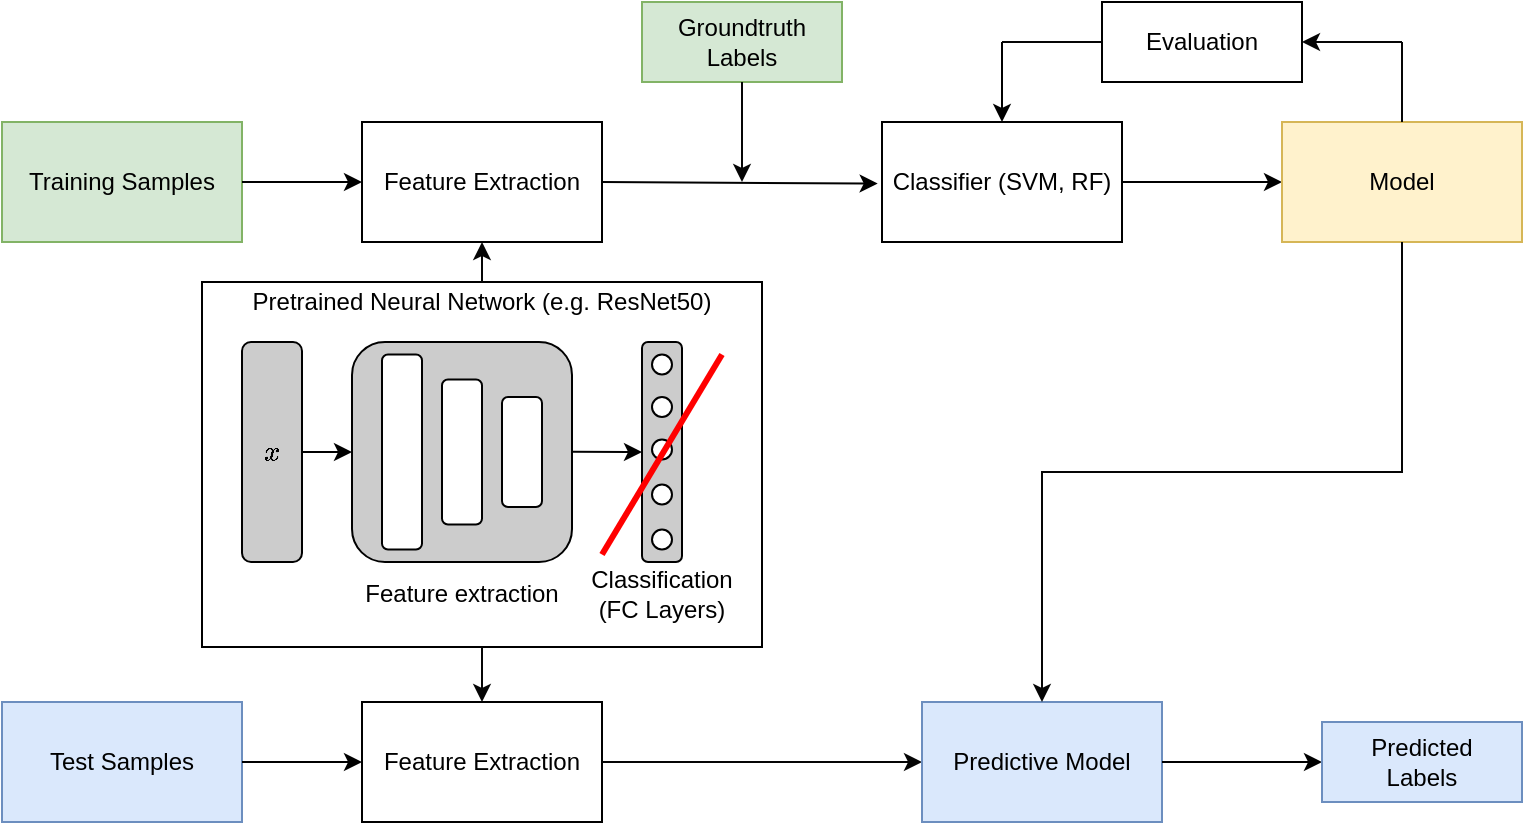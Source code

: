 <mxfile version="12.4.9" type="device"><diagram id="fmJzekQSExEERzQNEIjU" name="Page-1"><mxGraphModel dx="1422" dy="701" grid="1" gridSize="10" guides="1" tooltips="1" connect="1" arrows="1" fold="1" page="1" pageScale="1" pageWidth="1169" pageHeight="827" math="1" shadow="0"><root><mxCell id="0"/><mxCell id="1" parent="0"/><mxCell id="r5TOrL2rvql8G0A_cm1q-38" value="" style="rounded=1;whiteSpace=wrap;html=1;fillColor=#CCCCCC;" vertex="1" parent="1"><mxGeometry x="360" y="390" width="20" height="110" as="geometry"/></mxCell><mxCell id="r5TOrL2rvql8G0A_cm1q-37" value="" style="rounded=1;whiteSpace=wrap;html=1;fillColor=#CCCCCC;" vertex="1" parent="1"><mxGeometry x="215" y="390" width="110" height="110" as="geometry"/></mxCell><mxCell id="r5TOrL2rvql8G0A_cm1q-2" value="Training Samples" style="rounded=0;whiteSpace=wrap;html=1;fillColor=#d5e8d4;strokeColor=#82b366;" vertex="1" parent="1"><mxGeometry x="40" y="280" width="120" height="60" as="geometry"/></mxCell><mxCell id="r5TOrL2rvql8G0A_cm1q-3" value="" style="endArrow=classic;html=1;exitX=1;exitY=0.5;exitDx=0;exitDy=0;entryX=0;entryY=0.5;entryDx=0;entryDy=0;" edge="1" parent="1" source="r5TOrL2rvql8G0A_cm1q-2" target="r5TOrL2rvql8G0A_cm1q-5"><mxGeometry width="50" height="50" relative="1" as="geometry"><mxPoint x="40" y="410" as="sourcePoint"/><mxPoint x="240" y="310" as="targetPoint"/></mxGeometry></mxCell><mxCell id="r5TOrL2rvql8G0A_cm1q-5" value="Feature Extraction" style="rounded=0;whiteSpace=wrap;html=1;" vertex="1" parent="1"><mxGeometry x="220" y="280" width="120" height="60" as="geometry"/></mxCell><mxCell id="r5TOrL2rvql8G0A_cm1q-6" value="" style="endArrow=classic;html=1;exitX=1;exitY=0.5;exitDx=0;exitDy=0;entryX=-0.018;entryY=0.513;entryDx=0;entryDy=0;entryPerimeter=0;" edge="1" parent="1" source="r5TOrL2rvql8G0A_cm1q-5" target="r5TOrL2rvql8G0A_cm1q-7"><mxGeometry width="50" height="50" relative="1" as="geometry"><mxPoint x="240" y="410" as="sourcePoint"/><mxPoint x="420" y="310" as="targetPoint"/></mxGeometry></mxCell><mxCell id="r5TOrL2rvql8G0A_cm1q-7" value="Classifier (SVM, RF)" style="rounded=0;whiteSpace=wrap;html=1;" vertex="1" parent="1"><mxGeometry x="480" y="280" width="120" height="60" as="geometry"/></mxCell><mxCell id="r5TOrL2rvql8G0A_cm1q-8" value="" style="endArrow=classic;html=1;exitX=1;exitY=0.5;exitDx=0;exitDy=0;" edge="1" parent="1" source="r5TOrL2rvql8G0A_cm1q-7"><mxGeometry width="50" height="50" relative="1" as="geometry"><mxPoint x="480" y="410" as="sourcePoint"/><mxPoint x="680" y="310" as="targetPoint"/></mxGeometry></mxCell><mxCell id="r5TOrL2rvql8G0A_cm1q-15" value="Model" style="rounded=0;whiteSpace=wrap;html=1;fillColor=#fff2cc;strokeColor=#d6b656;" vertex="1" parent="1"><mxGeometry x="680" y="280" width="120" height="60" as="geometry"/></mxCell><mxCell id="r5TOrL2rvql8G0A_cm1q-25" value="" style="rounded=1;whiteSpace=wrap;html=1;" vertex="1" parent="1"><mxGeometry x="230" y="396.25" width="20" height="97.5" as="geometry"/></mxCell><mxCell id="r5TOrL2rvql8G0A_cm1q-27" value="" style="rounded=1;whiteSpace=wrap;html=1;" vertex="1" parent="1"><mxGeometry x="260" y="408.75" width="20" height="72.5" as="geometry"/></mxCell><mxCell id="r5TOrL2rvql8G0A_cm1q-28" value="" style="rounded=1;whiteSpace=wrap;html=1;" vertex="1" parent="1"><mxGeometry x="290" y="417.5" width="20" height="55" as="geometry"/></mxCell><mxCell id="r5TOrL2rvql8G0A_cm1q-30" value="" style="ellipse;whiteSpace=wrap;html=1;aspect=fixed;" vertex="1" parent="1"><mxGeometry x="365" y="417.5" width="10" height="10" as="geometry"/></mxCell><mxCell id="r5TOrL2rvql8G0A_cm1q-31" value="" style="ellipse;whiteSpace=wrap;html=1;aspect=fixed;" vertex="1" parent="1"><mxGeometry x="365" y="438.75" width="10" height="10" as="geometry"/></mxCell><mxCell id="r5TOrL2rvql8G0A_cm1q-32" value="" style="ellipse;whiteSpace=wrap;html=1;aspect=fixed;" vertex="1" parent="1"><mxGeometry x="365" y="461.25" width="10" height="10" as="geometry"/></mxCell><mxCell id="r5TOrL2rvql8G0A_cm1q-33" value="" style="ellipse;whiteSpace=wrap;html=1;aspect=fixed;" vertex="1" parent="1"><mxGeometry x="365" y="483.75" width="10" height="10" as="geometry"/></mxCell><mxCell id="r5TOrL2rvql8G0A_cm1q-36" value="" style="ellipse;whiteSpace=wrap;html=1;aspect=fixed;" vertex="1" parent="1"><mxGeometry x="365" y="396.25" width="10" height="10" as="geometry"/></mxCell><mxCell id="r5TOrL2rvql8G0A_cm1q-39" value="&lt;div&gt;$$x$$&lt;/div&gt;" style="rounded=1;whiteSpace=wrap;html=1;fillColor=#CCCCCC;" vertex="1" parent="1"><mxGeometry x="160" y="390" width="30" height="110" as="geometry"/></mxCell><mxCell id="r5TOrL2rvql8G0A_cm1q-40" value="" style="endArrow=classic;html=1;exitX=1;exitY=0.5;exitDx=0;exitDy=0;entryX=0;entryY=0.5;entryDx=0;entryDy=0;" edge="1" parent="1" source="r5TOrL2rvql8G0A_cm1q-39" target="r5TOrL2rvql8G0A_cm1q-37"><mxGeometry width="50" height="50" relative="1" as="geometry"><mxPoint x="170" y="326.25" as="sourcePoint"/><mxPoint x="250" y="326.25" as="targetPoint"/></mxGeometry></mxCell><mxCell id="r5TOrL2rvql8G0A_cm1q-41" value="" style="endArrow=classic;html=1;exitX=1;exitY=0.5;exitDx=0;exitDy=0;entryX=0;entryY=0.5;entryDx=0;entryDy=0;" edge="1" parent="1" target="r5TOrL2rvql8G0A_cm1q-38"><mxGeometry width="50" height="50" relative="1" as="geometry"><mxPoint x="325" y="444.86" as="sourcePoint"/><mxPoint x="350" y="444.86" as="targetPoint"/></mxGeometry></mxCell><mxCell id="r5TOrL2rvql8G0A_cm1q-42" value="Feature extraction" style="text;html=1;strokeColor=none;fillColor=none;align=center;verticalAlign=middle;whiteSpace=wrap;rounded=0;" vertex="1" parent="1"><mxGeometry x="195" y="506.25" width="150" height="20" as="geometry"/></mxCell><mxCell id="r5TOrL2rvql8G0A_cm1q-43" value="&lt;div&gt;Classification&lt;/div&gt;&lt;div&gt;(FC Layers)&lt;br&gt;&lt;/div&gt;" style="text;html=1;strokeColor=none;fillColor=none;align=center;verticalAlign=middle;whiteSpace=wrap;rounded=0;" vertex="1" parent="1"><mxGeometry x="295" y="506.25" width="150" height="20" as="geometry"/></mxCell><mxCell id="r5TOrL2rvql8G0A_cm1q-44" value="Pretrained Neural Network (e.g. ResNet50)" style="text;html=1;strokeColor=none;fillColor=none;align=center;verticalAlign=middle;whiteSpace=wrap;rounded=0;" vertex="1" parent="1"><mxGeometry x="160" y="360" width="240" height="20" as="geometry"/></mxCell><mxCell id="r5TOrL2rvql8G0A_cm1q-45" value="" style="endArrow=none;html=1;fillColor=#f8cecc;strokeColor=#FF0000;strokeWidth=3;" edge="1" parent="1"><mxGeometry width="50" height="50" relative="1" as="geometry"><mxPoint x="340" y="496.25" as="sourcePoint"/><mxPoint x="400" y="396.25" as="targetPoint"/></mxGeometry></mxCell><mxCell id="r5TOrL2rvql8G0A_cm1q-50" value="" style="endArrow=classic;html=1;strokeColor=#000000;strokeWidth=1;entryX=0.5;entryY=0;entryDx=0;entryDy=0;" edge="1" parent="1" target="r5TOrL2rvql8G0A_cm1q-7"><mxGeometry width="50" height="50" relative="1" as="geometry"><mxPoint x="540" y="240" as="sourcePoint"/><mxPoint x="590" y="190" as="targetPoint"/></mxGeometry></mxCell><mxCell id="r5TOrL2rvql8G0A_cm1q-52" value="" style="endArrow=none;html=1;strokeColor=#050505;strokeWidth=1;" edge="1" parent="1"><mxGeometry width="50" height="50" relative="1" as="geometry"><mxPoint x="740" y="280" as="sourcePoint"/><mxPoint x="740" y="240" as="targetPoint"/></mxGeometry></mxCell><mxCell id="r5TOrL2rvql8G0A_cm1q-53" value="" style="endArrow=none;html=1;strokeColor=#050505;strokeWidth=1;entryX=0;entryY=0.5;entryDx=0;entryDy=0;" edge="1" parent="1" target="r5TOrL2rvql8G0A_cm1q-54"><mxGeometry width="50" height="50" relative="1" as="geometry"><mxPoint x="540" y="240" as="sourcePoint"/><mxPoint x="580" y="240" as="targetPoint"/></mxGeometry></mxCell><mxCell id="r5TOrL2rvql8G0A_cm1q-54" value="Evaluation" style="rounded=0;whiteSpace=wrap;html=1;" vertex="1" parent="1"><mxGeometry x="590" y="220" width="100" height="40" as="geometry"/></mxCell><mxCell id="r5TOrL2rvql8G0A_cm1q-55" value="" style="endArrow=classic;html=1;strokeColor=#050505;strokeWidth=1;entryX=1;entryY=0.5;entryDx=0;entryDy=0;" edge="1" parent="1" target="r5TOrL2rvql8G0A_cm1q-54"><mxGeometry width="50" height="50" relative="1" as="geometry"><mxPoint x="740" y="240" as="sourcePoint"/><mxPoint x="700" y="240" as="targetPoint"/></mxGeometry></mxCell><mxCell id="r5TOrL2rvql8G0A_cm1q-58" value="Groundtruth Labels" style="rounded=0;whiteSpace=wrap;html=1;fillColor=#d5e8d4;strokeColor=#82b366;" vertex="1" parent="1"><mxGeometry x="360" y="220" width="100" height="40" as="geometry"/></mxCell><mxCell id="r5TOrL2rvql8G0A_cm1q-59" value="" style="endArrow=classic;html=1;strokeColor=#050505;strokeWidth=1;exitX=0.5;exitY=1;exitDx=0;exitDy=0;" edge="1" parent="1" source="r5TOrL2rvql8G0A_cm1q-58"><mxGeometry width="50" height="50" relative="1" as="geometry"><mxPoint x="60" y="600" as="sourcePoint"/><mxPoint x="410" y="310" as="targetPoint"/></mxGeometry></mxCell><mxCell id="r5TOrL2rvql8G0A_cm1q-87" value="Test Samples" style="rounded=0;whiteSpace=wrap;html=1;fillColor=#dae8fc;strokeColor=#6c8ebf;" vertex="1" parent="1"><mxGeometry x="40" y="570" width="120" height="60" as="geometry"/></mxCell><mxCell id="r5TOrL2rvql8G0A_cm1q-88" value="" style="endArrow=classic;html=1;exitX=1;exitY=0.5;exitDx=0;exitDy=0;entryX=0;entryY=0.5;entryDx=0;entryDy=0;" edge="1" source="r5TOrL2rvql8G0A_cm1q-87" parent="1" target="r5TOrL2rvql8G0A_cm1q-89"><mxGeometry width="50" height="50" relative="1" as="geometry"><mxPoint x="40" y="700" as="sourcePoint"/><mxPoint x="210" y="600" as="targetPoint"/></mxGeometry></mxCell><mxCell id="r5TOrL2rvql8G0A_cm1q-89" value="Feature Extraction" style="rounded=0;whiteSpace=wrap;html=1;" vertex="1" parent="1"><mxGeometry x="220" y="570" width="120" height="60" as="geometry"/></mxCell><mxCell id="r5TOrL2rvql8G0A_cm1q-90" value="" style="rounded=0;whiteSpace=wrap;html=1;strokeWidth=1;fillColor=none;gradientColor=#ffffff;shadow=0;" vertex="1" parent="1"><mxGeometry x="140" y="360" width="280" height="182.5" as="geometry"/></mxCell><mxCell id="r5TOrL2rvql8G0A_cm1q-95" value="" style="endArrow=classic;html=1;strokeColor=#050505;strokeWidth=1;exitX=0.5;exitY=1;exitDx=0;exitDy=0;" edge="1" parent="1" source="r5TOrL2rvql8G0A_cm1q-90"><mxGeometry width="50" height="50" relative="1" as="geometry"><mxPoint x="52.5" y="700" as="sourcePoint"/><mxPoint x="280" y="570" as="targetPoint"/></mxGeometry></mxCell><mxCell id="r5TOrL2rvql8G0A_cm1q-96" value="" style="endArrow=classic;html=1;strokeColor=#050505;strokeWidth=1;entryX=0.5;entryY=1;entryDx=0;entryDy=0;exitX=0.5;exitY=0;exitDx=0;exitDy=0;" edge="1" parent="1" source="r5TOrL2rvql8G0A_cm1q-90" target="r5TOrL2rvql8G0A_cm1q-5"><mxGeometry width="50" height="50" relative="1" as="geometry"><mxPoint x="590" y="480" as="sourcePoint"/><mxPoint x="290" y="580" as="targetPoint"/></mxGeometry></mxCell><mxCell id="r5TOrL2rvql8G0A_cm1q-98" value="" style="endArrow=classic;html=1;strokeColor=#050505;strokeWidth=1;entryX=0;entryY=0.5;entryDx=0;entryDy=0;" edge="1" parent="1" target="r5TOrL2rvql8G0A_cm1q-100"><mxGeometry width="50" height="50" relative="1" as="geometry"><mxPoint x="340" y="600" as="sourcePoint"/><mxPoint x="360" y="580" as="targetPoint"/></mxGeometry></mxCell><mxCell id="r5TOrL2rvql8G0A_cm1q-100" value="Predictive Model" style="rounded=0;whiteSpace=wrap;html=1;fillColor=#dae8fc;strokeColor=#6c8ebf;" vertex="1" parent="1"><mxGeometry x="500" y="570" width="120" height="60" as="geometry"/></mxCell><mxCell id="r5TOrL2rvql8G0A_cm1q-101" value="" style="endArrow=classic;html=1;exitX=1;exitY=0.5;exitDx=0;exitDy=0;" edge="1" source="r5TOrL2rvql8G0A_cm1q-100" parent="1"><mxGeometry width="50" height="50" relative="1" as="geometry"><mxPoint x="500" y="700" as="sourcePoint"/><mxPoint x="700" y="600" as="targetPoint"/></mxGeometry></mxCell><mxCell id="r5TOrL2rvql8G0A_cm1q-102" value="&lt;div&gt;Predicted&lt;/div&gt;&lt;div&gt;Labels&lt;/div&gt;" style="rounded=0;whiteSpace=wrap;html=1;fillColor=#dae8fc;strokeColor=#6c8ebf;" vertex="1" parent="1"><mxGeometry x="700" y="580" width="100" height="40" as="geometry"/></mxCell><mxCell id="r5TOrL2rvql8G0A_cm1q-103" value="" style="endArrow=classic;html=1;strokeColor=#050505;strokeWidth=1;exitX=0.5;exitY=1;exitDx=0;exitDy=0;entryX=0.5;entryY=0;entryDx=0;entryDy=0;edgeStyle=orthogonalEdgeStyle;rounded=0;" edge="1" parent="1" source="r5TOrL2rvql8G0A_cm1q-15" target="r5TOrL2rvql8G0A_cm1q-100"><mxGeometry width="50" height="50" relative="1" as="geometry"><mxPoint x="730" y="456.25" as="sourcePoint"/><mxPoint x="780" y="406.25" as="targetPoint"/></mxGeometry></mxCell></root></mxGraphModel></diagram></mxfile>